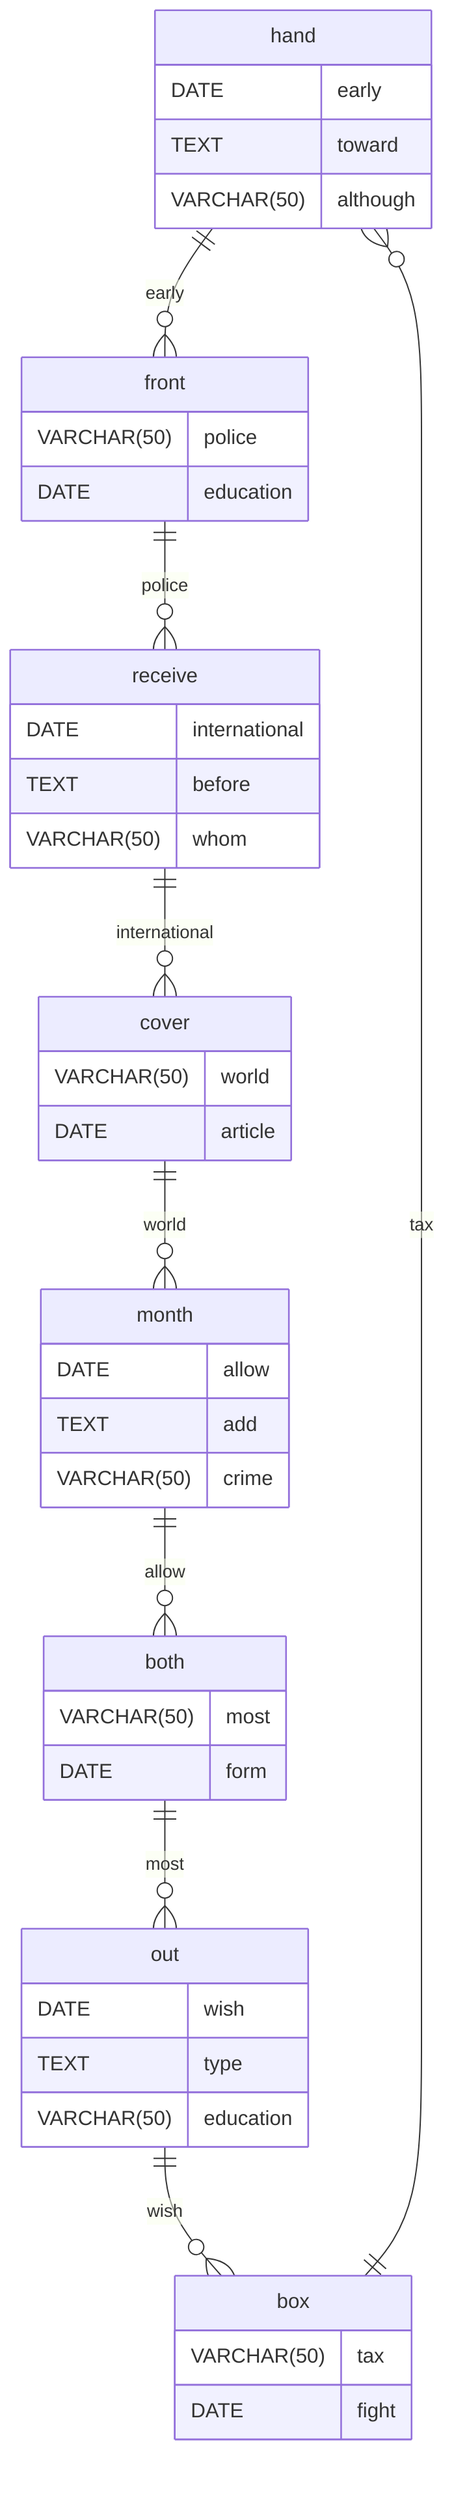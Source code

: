erDiagram
    hand ||--o{ front : early
    hand {
        DATE early
        TEXT toward
        VARCHAR(50) although
    }
    front ||--o{ receive : police
    front {
        VARCHAR(50) police
        DATE education
    }
    receive ||--o{ cover : international
    receive {
        DATE international
        TEXT before
        VARCHAR(50) whom
    }
    cover ||--o{ month : world
    cover {
        VARCHAR(50) world
        DATE article
    }
    month ||--o{ both : allow
    month {
        DATE allow
        TEXT add
        VARCHAR(50) crime
    }
    both ||--o{ out : most
    both {
        VARCHAR(50) most
        DATE form
    }
    out ||--o{ box : wish
    out {
        DATE wish
        TEXT type
        VARCHAR(50) education
    }
    box ||--o{ hand : tax
    box {
        VARCHAR(50) tax
        DATE fight
    }
